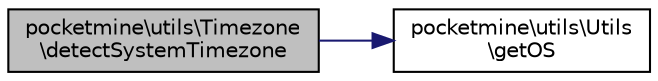 digraph "pocketmine\utils\Timezone\detectSystemTimezone"
{
 // INTERACTIVE_SVG=YES
 // LATEX_PDF_SIZE
  edge [fontname="Helvetica",fontsize="10",labelfontname="Helvetica",labelfontsize="10"];
  node [fontname="Helvetica",fontsize="10",shape=record];
  rankdir="LR";
  Node1 [label="pocketmine\\utils\\Timezone\l\\detectSystemTimezone",height=0.2,width=0.4,color="black", fillcolor="grey75", style="filled", fontcolor="black",tooltip=" "];
  Node1 -> Node2 [color="midnightblue",fontsize="10",style="solid",fontname="Helvetica"];
  Node2 [label="pocketmine\\utils\\Utils\l\\getOS",height=0.2,width=0.4,color="black", fillcolor="white", style="filled",URL="$dc/d1a/classpocketmine_1_1utils_1_1_utils.html#a713aab61da011ccfcd4bea3e6349fc67",tooltip=" "];
}
